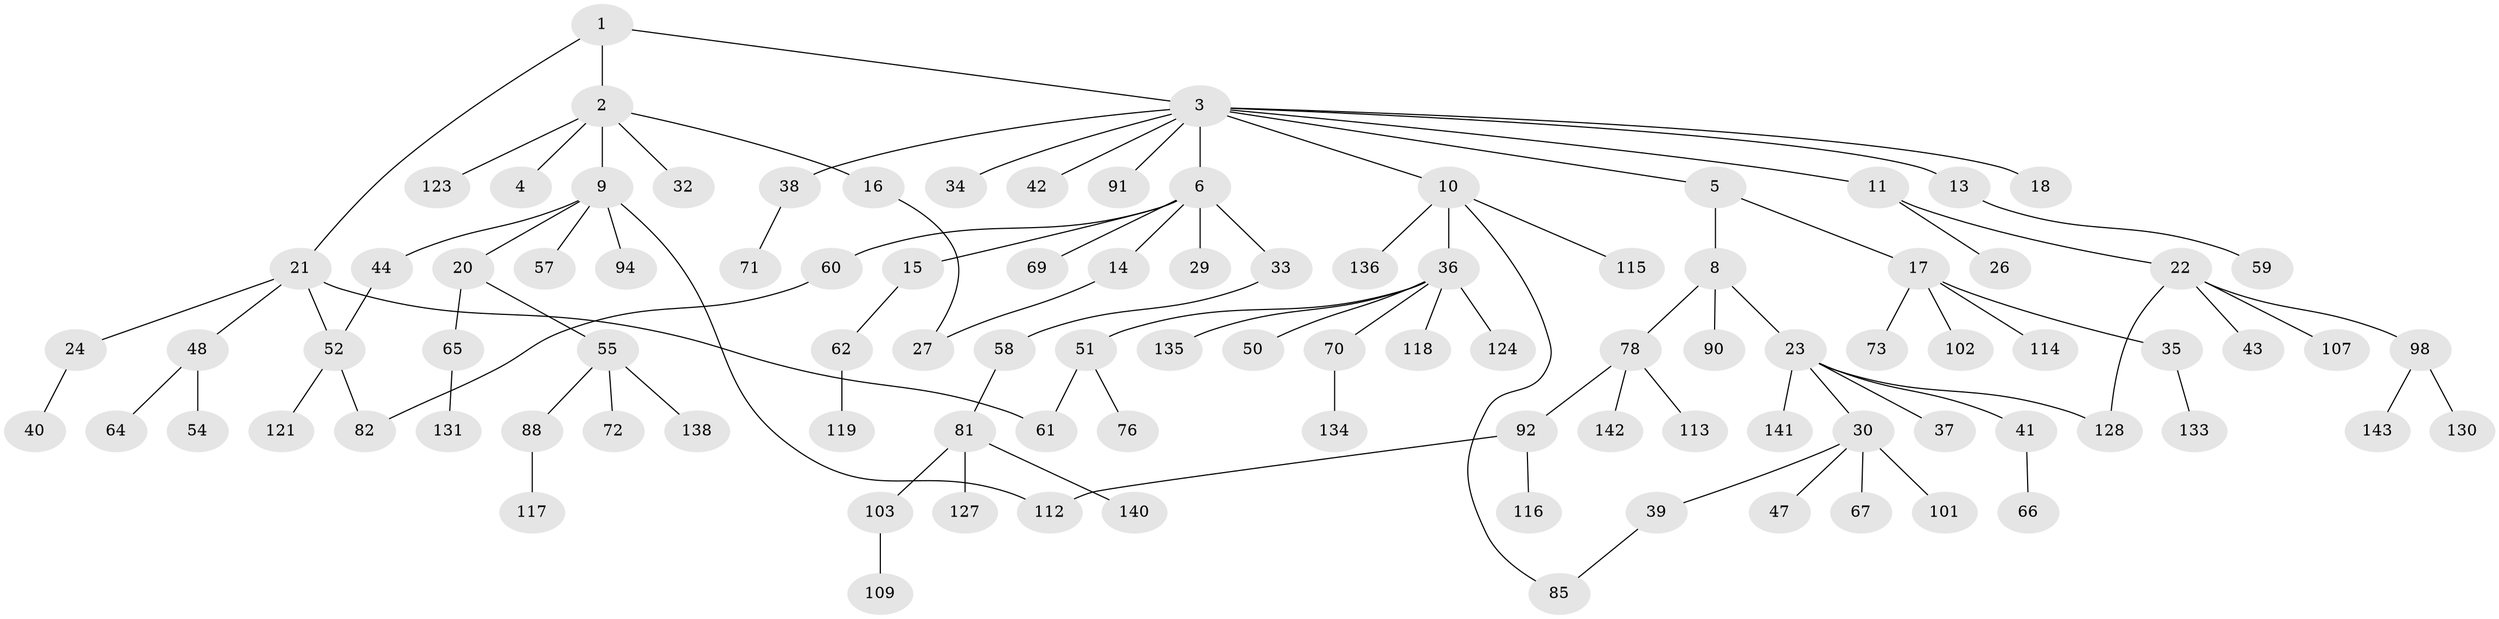 // Generated by graph-tools (version 1.1) at 2025/51/02/27/25 19:51:36]
// undirected, 100 vertices, 106 edges
graph export_dot {
graph [start="1"]
  node [color=gray90,style=filled];
  1;
  2 [super="+111"];
  3 [super="+7"];
  4;
  5 [super="+25"];
  6 [super="+12"];
  8 [super="+74"];
  9 [super="+19"];
  10 [super="+108"];
  11;
  13;
  14 [super="+110"];
  15;
  16 [super="+31"];
  17 [super="+28"];
  18;
  20;
  21;
  22 [super="+100"];
  23 [super="+75"];
  24;
  26 [super="+77"];
  27 [super="+45"];
  29 [super="+80"];
  30 [super="+125"];
  32 [super="+53"];
  33;
  34 [super="+105"];
  35 [super="+120"];
  36 [super="+46"];
  37 [super="+49"];
  38;
  39;
  40;
  41;
  42 [super="+86"];
  43 [super="+96"];
  44;
  47 [super="+68"];
  48 [super="+56"];
  50;
  51;
  52 [super="+79"];
  54;
  55 [super="+99"];
  57;
  58;
  59;
  60 [super="+137"];
  61;
  62 [super="+63"];
  64 [super="+139"];
  65 [super="+84"];
  66 [super="+97"];
  67;
  69 [super="+104"];
  70;
  71;
  72 [super="+87"];
  73;
  76;
  78 [super="+83"];
  81 [super="+95"];
  82;
  85 [super="+89"];
  88 [super="+93"];
  90;
  91 [super="+122"];
  92 [super="+126"];
  94;
  98;
  101;
  102;
  103 [super="+106"];
  107;
  109;
  112;
  113 [super="+132"];
  114 [super="+129"];
  115;
  116;
  117;
  118;
  119;
  121;
  123;
  124;
  127;
  128;
  130;
  131;
  133;
  134;
  135;
  136;
  138;
  140;
  141;
  142;
  143;
  1 -- 2;
  1 -- 3;
  1 -- 21;
  2 -- 4;
  2 -- 9;
  2 -- 16;
  2 -- 32;
  2 -- 123;
  3 -- 5;
  3 -- 6;
  3 -- 10;
  3 -- 11;
  3 -- 13;
  3 -- 18;
  3 -- 34;
  3 -- 38;
  3 -- 42;
  3 -- 91;
  5 -- 8;
  5 -- 17;
  6 -- 14;
  6 -- 33;
  6 -- 60;
  6 -- 69;
  6 -- 29;
  6 -- 15;
  8 -- 23;
  8 -- 90;
  8 -- 78;
  9 -- 20;
  9 -- 57;
  9 -- 94;
  9 -- 112;
  9 -- 44;
  10 -- 36;
  10 -- 85;
  10 -- 115;
  10 -- 136;
  11 -- 22;
  11 -- 26;
  13 -- 59;
  14 -- 27;
  15 -- 62;
  16 -- 27;
  17 -- 73;
  17 -- 114;
  17 -- 35;
  17 -- 102;
  20 -- 55;
  20 -- 65;
  21 -- 24;
  21 -- 48;
  21 -- 52;
  21 -- 61;
  22 -- 43;
  22 -- 98;
  22 -- 128;
  22 -- 107;
  23 -- 30;
  23 -- 37;
  23 -- 41;
  23 -- 141;
  23 -- 128;
  24 -- 40;
  30 -- 39;
  30 -- 47;
  30 -- 67;
  30 -- 101;
  33 -- 58;
  35 -- 133;
  36 -- 118;
  36 -- 50;
  36 -- 51;
  36 -- 70;
  36 -- 135;
  36 -- 124;
  38 -- 71;
  39 -- 85;
  41 -- 66;
  44 -- 52;
  48 -- 54;
  48 -- 64;
  51 -- 61;
  51 -- 76;
  52 -- 121;
  52 -- 82;
  55 -- 72;
  55 -- 88;
  55 -- 138;
  58 -- 81;
  60 -- 82;
  62 -- 119;
  65 -- 131;
  70 -- 134;
  78 -- 92;
  78 -- 113;
  78 -- 142;
  81 -- 103;
  81 -- 127;
  81 -- 140;
  88 -- 117;
  92 -- 112;
  92 -- 116;
  98 -- 130;
  98 -- 143;
  103 -- 109;
}
